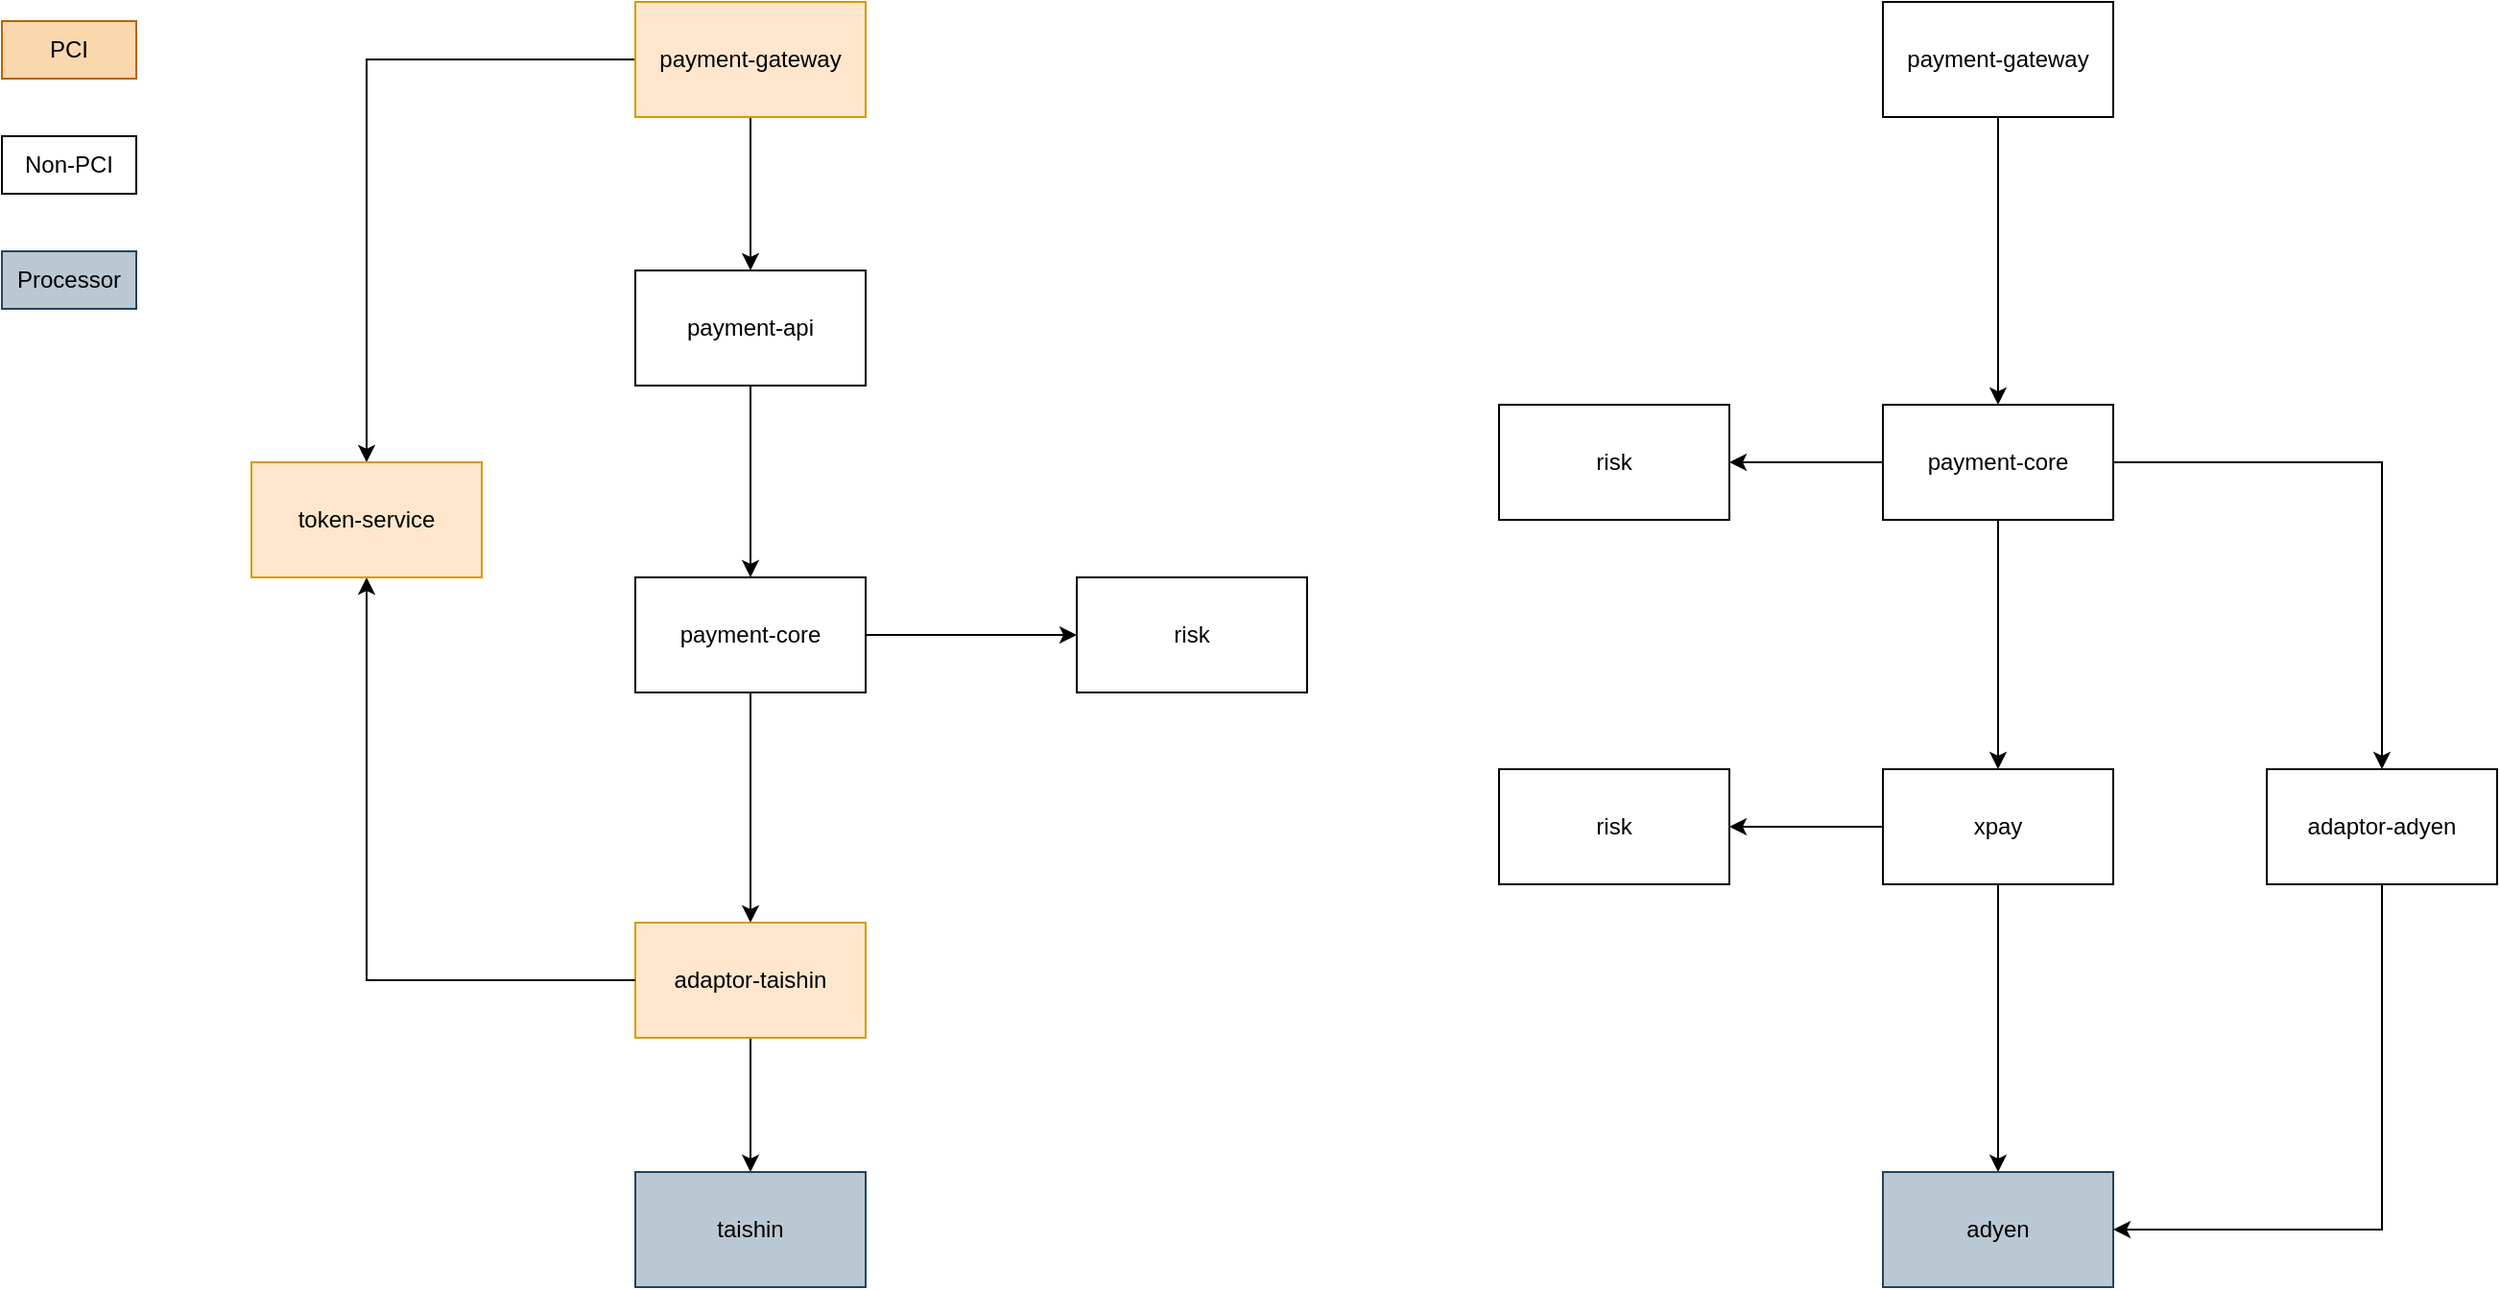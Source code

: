 <mxfile version="14.1.8" type="github" pages="2">
  <diagram id="cVjxZzLwL_wyQ9B9aP87" name="Page-1">
    <mxGraphModel dx="2253" dy="794" grid="1" gridSize="10" guides="1" tooltips="1" connect="1" arrows="1" fold="1" page="1" pageScale="1" pageWidth="827" pageHeight="1169" math="0" shadow="0">
      <root>
        <mxCell id="0" />
        <mxCell id="1" parent="0" />
        <mxCell id="SQP7NyI5JBbKgjoR2qbi-1" style="edgeStyle=orthogonalEdgeStyle;rounded=0;orthogonalLoop=1;jettySize=auto;html=1;" parent="1" source="SQP7NyI5JBbKgjoR2qbi-3" target="SQP7NyI5JBbKgjoR2qbi-5" edge="1">
          <mxGeometry relative="1" as="geometry" />
        </mxCell>
        <mxCell id="SQP7NyI5JBbKgjoR2qbi-2" value="" style="edgeStyle=orthogonalEdgeStyle;rounded=0;orthogonalLoop=1;jettySize=auto;html=1;" parent="1" source="SQP7NyI5JBbKgjoR2qbi-3" target="SQP7NyI5JBbKgjoR2qbi-15" edge="1">
          <mxGeometry relative="1" as="geometry" />
        </mxCell>
        <mxCell id="SQP7NyI5JBbKgjoR2qbi-3" value="payment-gateway" style="rounded=0;whiteSpace=wrap;html=1;fillColor=#ffe6cc;strokeColor=#d79b00;" parent="1" vertex="1">
          <mxGeometry x="220" y="150" width="120" height="60" as="geometry" />
        </mxCell>
        <mxCell id="SQP7NyI5JBbKgjoR2qbi-4" style="edgeStyle=orthogonalEdgeStyle;rounded=0;orthogonalLoop=1;jettySize=auto;html=1;" parent="1" source="SQP7NyI5JBbKgjoR2qbi-5" target="SQP7NyI5JBbKgjoR2qbi-7" edge="1">
          <mxGeometry relative="1" as="geometry" />
        </mxCell>
        <mxCell id="SQP7NyI5JBbKgjoR2qbi-5" value="payment-api" style="rounded=0;whiteSpace=wrap;html=1;" parent="1" vertex="1">
          <mxGeometry x="220" y="290" width="120" height="60" as="geometry" />
        </mxCell>
        <mxCell id="KKr9l_-_Govl5GcWk3-B-1" style="edgeStyle=orthogonalEdgeStyle;rounded=0;orthogonalLoop=1;jettySize=auto;html=1;" parent="1" source="SQP7NyI5JBbKgjoR2qbi-7" target="SQP7NyI5JBbKgjoR2qbi-12" edge="1">
          <mxGeometry relative="1" as="geometry" />
        </mxCell>
        <mxCell id="SQP7NyI5JBbKgjoR2qbi-7" value="payment-core" style="rounded=0;whiteSpace=wrap;html=1;" parent="1" vertex="1">
          <mxGeometry x="220" y="450" width="120" height="60" as="geometry" />
        </mxCell>
        <mxCell id="SQP7NyI5JBbKgjoR2qbi-9" value="" style="edgeStyle=orthogonalEdgeStyle;rounded=0;orthogonalLoop=1;jettySize=auto;html=1;exitX=1;exitY=0.5;exitDx=0;exitDy=0;" parent="1" source="SQP7NyI5JBbKgjoR2qbi-7" target="SQP7NyI5JBbKgjoR2qbi-31" edge="1">
          <mxGeometry relative="1" as="geometry">
            <mxPoint x="340" y="540" as="sourcePoint" />
          </mxGeometry>
        </mxCell>
        <mxCell id="SQP7NyI5JBbKgjoR2qbi-11" style="edgeStyle=orthogonalEdgeStyle;rounded=0;orthogonalLoop=1;jettySize=auto;html=1;" parent="1" source="SQP7NyI5JBbKgjoR2qbi-12" target="SQP7NyI5JBbKgjoR2qbi-14" edge="1">
          <mxGeometry relative="1" as="geometry" />
        </mxCell>
        <mxCell id="SQP7NyI5JBbKgjoR2qbi-12" value="adaptor-taishin" style="rounded=0;whiteSpace=wrap;html=1;fillColor=#ffe6cc;strokeColor=#d79b00;" parent="1" vertex="1">
          <mxGeometry x="220" y="630" width="120" height="60" as="geometry" />
        </mxCell>
        <mxCell id="SQP7NyI5JBbKgjoR2qbi-13" style="edgeStyle=orthogonalEdgeStyle;rounded=0;orthogonalLoop=1;jettySize=auto;html=1;" parent="1" source="SQP7NyI5JBbKgjoR2qbi-12" target="SQP7NyI5JBbKgjoR2qbi-15" edge="1">
          <mxGeometry relative="1" as="geometry" />
        </mxCell>
        <mxCell id="SQP7NyI5JBbKgjoR2qbi-14" value="taishin" style="rounded=0;whiteSpace=wrap;html=1;fillColor=#bac8d3;strokeColor=#23445d;" parent="1" vertex="1">
          <mxGeometry x="220" y="760" width="120" height="60" as="geometry" />
        </mxCell>
        <mxCell id="SQP7NyI5JBbKgjoR2qbi-15" value="token-service" style="rounded=0;whiteSpace=wrap;html=1;fillColor=#ffe6cc;strokeColor=#d79b00;" parent="1" vertex="1">
          <mxGeometry x="20" y="390" width="120" height="60" as="geometry" />
        </mxCell>
        <mxCell id="SQP7NyI5JBbKgjoR2qbi-16" value="" style="edgeStyle=orthogonalEdgeStyle;rounded=0;orthogonalLoop=1;jettySize=auto;html=1;" parent="1" source="SQP7NyI5JBbKgjoR2qbi-17" target="SQP7NyI5JBbKgjoR2qbi-21" edge="1">
          <mxGeometry relative="1" as="geometry" />
        </mxCell>
        <mxCell id="SQP7NyI5JBbKgjoR2qbi-17" value="payment-gateway" style="rounded=0;whiteSpace=wrap;html=1;" parent="1" vertex="1">
          <mxGeometry x="870" y="150" width="120" height="60" as="geometry" />
        </mxCell>
        <mxCell id="SQP7NyI5JBbKgjoR2qbi-18" value="" style="edgeStyle=orthogonalEdgeStyle;rounded=0;orthogonalLoop=1;jettySize=auto;html=1;" parent="1" source="SQP7NyI5JBbKgjoR2qbi-21" target="SQP7NyI5JBbKgjoR2qbi-24" edge="1">
          <mxGeometry relative="1" as="geometry" />
        </mxCell>
        <mxCell id="SQP7NyI5JBbKgjoR2qbi-19" style="edgeStyle=orthogonalEdgeStyle;rounded=0;orthogonalLoop=1;jettySize=auto;html=1;" parent="1" source="SQP7NyI5JBbKgjoR2qbi-21" target="SQP7NyI5JBbKgjoR2qbi-30" edge="1">
          <mxGeometry relative="1" as="geometry" />
        </mxCell>
        <mxCell id="SQP7NyI5JBbKgjoR2qbi-20" value="" style="edgeStyle=orthogonalEdgeStyle;rounded=0;orthogonalLoop=1;jettySize=auto;html=1;" parent="1" source="SQP7NyI5JBbKgjoR2qbi-21" target="SQP7NyI5JBbKgjoR2qbi-33" edge="1">
          <mxGeometry relative="1" as="geometry" />
        </mxCell>
        <mxCell id="SQP7NyI5JBbKgjoR2qbi-21" value="payment-core" style="rounded=0;whiteSpace=wrap;html=1;" parent="1" vertex="1">
          <mxGeometry x="870" y="360" width="120" height="60" as="geometry" />
        </mxCell>
        <mxCell id="SQP7NyI5JBbKgjoR2qbi-22" value="" style="edgeStyle=orthogonalEdgeStyle;rounded=0;orthogonalLoop=1;jettySize=auto;html=1;" parent="1" source="SQP7NyI5JBbKgjoR2qbi-24" target="SQP7NyI5JBbKgjoR2qbi-25" edge="1">
          <mxGeometry relative="1" as="geometry" />
        </mxCell>
        <mxCell id="SQP7NyI5JBbKgjoR2qbi-23" value="" style="edgeStyle=orthogonalEdgeStyle;rounded=0;orthogonalLoop=1;jettySize=auto;html=1;" parent="1" source="SQP7NyI5JBbKgjoR2qbi-24" target="SQP7NyI5JBbKgjoR2qbi-32" edge="1">
          <mxGeometry relative="1" as="geometry" />
        </mxCell>
        <mxCell id="SQP7NyI5JBbKgjoR2qbi-24" value="xpay" style="rounded=0;whiteSpace=wrap;html=1;" parent="1" vertex="1">
          <mxGeometry x="870" y="550" width="120" height="60" as="geometry" />
        </mxCell>
        <mxCell id="SQP7NyI5JBbKgjoR2qbi-25" value="adyen" style="rounded=0;whiteSpace=wrap;html=1;fillColor=#bac8d3;strokeColor=#23445d;" parent="1" vertex="1">
          <mxGeometry x="870" y="760" width="120" height="60" as="geometry" />
        </mxCell>
        <mxCell id="SQP7NyI5JBbKgjoR2qbi-26" value="PCI" style="rounded=0;whiteSpace=wrap;html=1;strokeColor=#b46504;fillColor=#fad7ac;" parent="1" vertex="1">
          <mxGeometry x="-110" y="160" width="70" height="30" as="geometry" />
        </mxCell>
        <mxCell id="SQP7NyI5JBbKgjoR2qbi-27" value="Non-PCI" style="rounded=0;whiteSpace=wrap;html=1;" parent="1" vertex="1">
          <mxGeometry x="-110" y="220" width="70" height="30" as="geometry" />
        </mxCell>
        <mxCell id="SQP7NyI5JBbKgjoR2qbi-28" value="Processor" style="rounded=0;whiteSpace=wrap;html=1;fillColor=#bac8d3;strokeColor=#23445d;" parent="1" vertex="1">
          <mxGeometry x="-110" y="280" width="70" height="30" as="geometry" />
        </mxCell>
        <mxCell id="SQP7NyI5JBbKgjoR2qbi-29" style="edgeStyle=orthogonalEdgeStyle;rounded=0;orthogonalLoop=1;jettySize=auto;html=1;" parent="1" source="SQP7NyI5JBbKgjoR2qbi-30" target="SQP7NyI5JBbKgjoR2qbi-25" edge="1">
          <mxGeometry relative="1" as="geometry">
            <Array as="points">
              <mxPoint x="1130" y="790" />
            </Array>
          </mxGeometry>
        </mxCell>
        <mxCell id="SQP7NyI5JBbKgjoR2qbi-30" value="adaptor-adyen" style="rounded=0;whiteSpace=wrap;html=1;" parent="1" vertex="1">
          <mxGeometry x="1070" y="550" width="120" height="60" as="geometry" />
        </mxCell>
        <mxCell id="SQP7NyI5JBbKgjoR2qbi-31" value="risk" style="rounded=0;whiteSpace=wrap;html=1;" parent="1" vertex="1">
          <mxGeometry x="450" y="450" width="120" height="60" as="geometry" />
        </mxCell>
        <mxCell id="SQP7NyI5JBbKgjoR2qbi-32" value="risk" style="rounded=0;whiteSpace=wrap;html=1;" parent="1" vertex="1">
          <mxGeometry x="670" y="550" width="120" height="60" as="geometry" />
        </mxCell>
        <mxCell id="SQP7NyI5JBbKgjoR2qbi-33" value="risk" style="rounded=0;whiteSpace=wrap;html=1;" parent="1" vertex="1">
          <mxGeometry x="670" y="360" width="120" height="60" as="geometry" />
        </mxCell>
      </root>
    </mxGraphModel>
  </diagram>
  <diagram id="jRmJMZqvgI9TjXQ9TuZf" name="Page-2">
    <mxGraphModel dx="1026" dy="1194" grid="1" gridSize="10" guides="1" tooltips="1" connect="1" arrows="1" fold="1" page="0" pageScale="1" pageWidth="827" pageHeight="1169" math="0" shadow="0">
      <root>
        <mxCell id="8s_jQDS1ty3zFgQ5Uoqw-0" />
        <mxCell id="8s_jQDS1ty3zFgQ5Uoqw-1" parent="8s_jQDS1ty3zFgQ5Uoqw-0" />
        <mxCell id="AE8oVQk_Y-hZ0B_NTPro-13" value="" style="edgeStyle=orthogonalEdgeStyle;rounded=0;orthogonalLoop=1;jettySize=auto;html=1;" edge="1" parent="8s_jQDS1ty3zFgQ5Uoqw-1" source="AE8oVQk_Y-hZ0B_NTPro-0" target="AE8oVQk_Y-hZ0B_NTPro-12">
          <mxGeometry relative="1" as="geometry">
            <Array as="points">
              <mxPoint x="910" y="610" />
            </Array>
          </mxGeometry>
        </mxCell>
        <mxCell id="AE8oVQk_Y-hZ0B_NTPro-14" value="confirm" style="edgeLabel;html=1;align=center;verticalAlign=middle;resizable=0;points=[];" vertex="1" connectable="0" parent="AE8oVQk_Y-hZ0B_NTPro-13">
          <mxGeometry x="-0.05" y="1" relative="1" as="geometry">
            <mxPoint x="-1" y="-31" as="offset" />
          </mxGeometry>
        </mxCell>
        <mxCell id="AE8oVQk_Y-hZ0B_NTPro-33" style="edgeStyle=orthogonalEdgeStyle;rounded=0;orthogonalLoop=1;jettySize=auto;html=1;" edge="1" parent="8s_jQDS1ty3zFgQ5Uoqw-1" source="AE8oVQk_Y-hZ0B_NTPro-0" target="AE8oVQk_Y-hZ0B_NTPro-1">
          <mxGeometry relative="1" as="geometry" />
        </mxCell>
        <mxCell id="AE8oVQk_Y-hZ0B_NTPro-48" value="Confirm/Cancel" style="edgeLabel;html=1;align=center;verticalAlign=middle;resizable=0;points=[];" vertex="1" connectable="0" parent="AE8oVQk_Y-hZ0B_NTPro-33">
          <mxGeometry x="-0.117" y="-1" relative="1" as="geometry">
            <mxPoint as="offset" />
          </mxGeometry>
        </mxCell>
        <mxCell id="AE8oVQk_Y-hZ0B_NTPro-43" style="edgeStyle=orthogonalEdgeStyle;rounded=0;orthogonalLoop=1;jettySize=auto;html=1;" edge="1" parent="8s_jQDS1ty3zFgQ5Uoqw-1" source="AE8oVQk_Y-hZ0B_NTPro-0" target="AE8oVQk_Y-hZ0B_NTPro-44">
          <mxGeometry relative="1" as="geometry">
            <mxPoint x="1130" y="650" as="targetPoint" />
            <Array as="points">
              <mxPoint x="910" y="220" />
              <mxPoint x="910" y="220" />
            </Array>
          </mxGeometry>
        </mxCell>
        <mxCell id="AE8oVQk_Y-hZ0B_NTPro-47" value="Refund" style="edgeLabel;html=1;align=center;verticalAlign=middle;resizable=0;points=[];" vertex="1" connectable="0" parent="AE8oVQk_Y-hZ0B_NTPro-43">
          <mxGeometry x="0.099" y="1" relative="1" as="geometry">
            <mxPoint y="73" as="offset" />
          </mxGeometry>
        </mxCell>
        <mxCell id="AE8oVQk_Y-hZ0B_NTPro-0" value="payment-order" style="rounded=0;whiteSpace=wrap;html=1;fillColor=#ffe6cc;strokeColor=#d79b00;" vertex="1" parent="8s_jQDS1ty3zFgQ5Uoqw-1">
          <mxGeometry x="850" y="250" width="120" height="60" as="geometry" />
        </mxCell>
        <mxCell id="AE8oVQk_Y-hZ0B_NTPro-8" value="" style="edgeStyle=orthogonalEdgeStyle;rounded=0;orthogonalLoop=1;jettySize=auto;html=1;" edge="1" parent="8s_jQDS1ty3zFgQ5Uoqw-1" source="AE8oVQk_Y-hZ0B_NTPro-1" target="AE8oVQk_Y-hZ0B_NTPro-7">
          <mxGeometry relative="1" as="geometry">
            <Array as="points">
              <mxPoint x="1150" y="80" />
            </Array>
          </mxGeometry>
        </mxCell>
        <mxCell id="AE8oVQk_Y-hZ0B_NTPro-26" value="Auth" style="edgeLabel;html=1;align=center;verticalAlign=middle;resizable=0;points=[];" vertex="1" connectable="0" parent="AE8oVQk_Y-hZ0B_NTPro-8">
          <mxGeometry x="0.385" relative="1" as="geometry">
            <mxPoint x="18" as="offset" />
          </mxGeometry>
        </mxCell>
        <mxCell id="AE8oVQk_Y-hZ0B_NTPro-10" value="" style="edgeStyle=orthogonalEdgeStyle;rounded=0;orthogonalLoop=1;jettySize=auto;html=1;" edge="1" parent="8s_jQDS1ty3zFgQ5Uoqw-1" source="AE8oVQk_Y-hZ0B_NTPro-1" target="AE8oVQk_Y-hZ0B_NTPro-9">
          <mxGeometry relative="1" as="geometry">
            <Array as="points">
              <mxPoint x="1150" y="180" />
            </Array>
          </mxGeometry>
        </mxCell>
        <mxCell id="AE8oVQk_Y-hZ0B_NTPro-27" value="Auth" style="edgeLabel;html=1;align=center;verticalAlign=middle;resizable=0;points=[];" vertex="1" connectable="0" parent="AE8oVQk_Y-hZ0B_NTPro-10">
          <mxGeometry x="-0.1" y="2" relative="1" as="geometry">
            <mxPoint x="57" y="2" as="offset" />
          </mxGeometry>
        </mxCell>
        <mxCell id="AE8oVQk_Y-hZ0B_NTPro-31" style="edgeStyle=orthogonalEdgeStyle;rounded=0;orthogonalLoop=1;jettySize=auto;html=1;" edge="1" parent="8s_jQDS1ty3zFgQ5Uoqw-1" source="AE8oVQk_Y-hZ0B_NTPro-1" target="AE8oVQk_Y-hZ0B_NTPro-28">
          <mxGeometry relative="1" as="geometry">
            <Array as="points">
              <mxPoint x="1260" y="280" />
              <mxPoint x="1260" y="280" />
            </Array>
          </mxGeometry>
        </mxCell>
        <mxCell id="AE8oVQk_Y-hZ0B_NTPro-32" value="Capture" style="edgeLabel;html=1;align=center;verticalAlign=middle;resizable=0;points=[];" vertex="1" connectable="0" parent="AE8oVQk_Y-hZ0B_NTPro-31">
          <mxGeometry x="0.408" y="3" relative="1" as="geometry">
            <mxPoint x="-24" y="3" as="offset" />
          </mxGeometry>
        </mxCell>
        <mxCell id="AE8oVQk_Y-hZ0B_NTPro-40" style="edgeStyle=orthogonalEdgeStyle;rounded=0;orthogonalLoop=1;jettySize=auto;html=1;" edge="1" parent="8s_jQDS1ty3zFgQ5Uoqw-1" source="AE8oVQk_Y-hZ0B_NTPro-1" target="AE8oVQk_Y-hZ0B_NTPro-39">
          <mxGeometry relative="1" as="geometry">
            <Array as="points">
              <mxPoint x="1150" y="490" />
            </Array>
          </mxGeometry>
        </mxCell>
        <mxCell id="AE8oVQk_Y-hZ0B_NTPro-41" value="Cancel" style="edgeLabel;html=1;align=center;verticalAlign=middle;resizable=0;points=[];" vertex="1" connectable="0" parent="AE8oVQk_Y-hZ0B_NTPro-40">
          <mxGeometry x="0.587" y="-1" relative="1" as="geometry">
            <mxPoint x="-16" y="-1" as="offset" />
          </mxGeometry>
        </mxCell>
        <mxCell id="AE8oVQk_Y-hZ0B_NTPro-1" value="payment-attempt" style="rounded=0;whiteSpace=wrap;html=1;fillColor=#dae8fc;strokeColor=#6c8ebf;" vertex="1" parent="8s_jQDS1ty3zFgQ5Uoqw-1">
          <mxGeometry x="1090" y="250" width="120" height="60" as="geometry" />
        </mxCell>
        <mxCell id="AE8oVQk_Y-hZ0B_NTPro-7" value="payment-direcitve" style="rounded=0;whiteSpace=wrap;html=1;" vertex="1" parent="8s_jQDS1ty3zFgQ5Uoqw-1">
          <mxGeometry x="1330" y="50" width="120" height="60" as="geometry" />
        </mxCell>
        <mxCell id="AE8oVQk_Y-hZ0B_NTPro-35" value="例" style="edgeStyle=orthogonalEdgeStyle;rounded=0;orthogonalLoop=1;jettySize=auto;html=1;" edge="1" parent="8s_jQDS1ty3zFgQ5Uoqw-1" source="AE8oVQk_Y-hZ0B_NTPro-9" target="AE8oVQk_Y-hZ0B_NTPro-34">
          <mxGeometry relative="1" as="geometry" />
        </mxCell>
        <mxCell id="AE8oVQk_Y-hZ0B_NTPro-9" value="payment-direcitve" style="rounded=0;whiteSpace=wrap;html=1;" vertex="1" parent="8s_jQDS1ty3zFgQ5Uoqw-1">
          <mxGeometry x="1330" y="150" width="120" height="60" as="geometry" />
        </mxCell>
        <mxCell id="AE8oVQk_Y-hZ0B_NTPro-25" style="edgeStyle=orthogonalEdgeStyle;rounded=0;orthogonalLoop=1;jettySize=auto;html=1;" edge="1" parent="8s_jQDS1ty3zFgQ5Uoqw-1" source="AE8oVQk_Y-hZ0B_NTPro-12" target="AE8oVQk_Y-hZ0B_NTPro-24">
          <mxGeometry relative="1" as="geometry" />
        </mxCell>
        <mxCell id="qpmsqprhgQ6LBomJ-GZK-1" value="" style="edgeStyle=orthogonalEdgeStyle;rounded=0;orthogonalLoop=1;jettySize=auto;html=1;" edge="1" parent="8s_jQDS1ty3zFgQ5Uoqw-1" source="AE8oVQk_Y-hZ0B_NTPro-12" target="qpmsqprhgQ6LBomJ-GZK-0">
          <mxGeometry relative="1" as="geometry" />
        </mxCell>
        <mxCell id="AE8oVQk_Y-hZ0B_NTPro-12" value="payment-attempt" style="rounded=0;whiteSpace=wrap;html=1;fillColor=#dae8fc;strokeColor=#6c8ebf;" vertex="1" parent="8s_jQDS1ty3zFgQ5Uoqw-1">
          <mxGeometry x="1090" y="580" width="120" height="60" as="geometry" />
        </mxCell>
        <mxCell id="AE8oVQk_Y-hZ0B_NTPro-24" value="&lt;b&gt;例：&lt;/b&gt;&lt;br&gt;第一次支付失败，用户换卡支付" style="text;html=1;strokeColor=none;fillColor=none;align=center;verticalAlign=middle;whiteSpace=wrap;rounded=0;" vertex="1" parent="8s_jQDS1ty3zFgQ5Uoqw-1">
          <mxGeometry x="1340" y="585" width="100" height="50" as="geometry" />
        </mxCell>
        <mxCell id="AE8oVQk_Y-hZ0B_NTPro-28" value="payment-direcitve" style="rounded=0;whiteSpace=wrap;html=1;" vertex="1" parent="8s_jQDS1ty3zFgQ5Uoqw-1">
          <mxGeometry x="1330" y="250" width="120" height="60" as="geometry" />
        </mxCell>
        <mxCell id="AE8oVQk_Y-hZ0B_NTPro-34" value="渠道不可用，&lt;br&gt;core进行换渠道支付" style="text;html=1;strokeColor=none;fillColor=none;align=center;verticalAlign=middle;whiteSpace=wrap;rounded=0;" vertex="1" parent="8s_jQDS1ty3zFgQ5Uoqw-1">
          <mxGeometry x="1580" y="152.5" width="100" height="55" as="geometry" />
        </mxCell>
        <mxCell id="AE8oVQk_Y-hZ0B_NTPro-36" value="payment-direcitve" style="rounded=0;whiteSpace=wrap;html=1;" vertex="1" parent="8s_jQDS1ty3zFgQ5Uoqw-1">
          <mxGeometry x="1330" y="350" width="120" height="60" as="geometry" />
        </mxCell>
        <mxCell id="AE8oVQk_Y-hZ0B_NTPro-37" style="edgeStyle=orthogonalEdgeStyle;rounded=0;orthogonalLoop=1;jettySize=auto;html=1;" edge="1" parent="8s_jQDS1ty3zFgQ5Uoqw-1" source="AE8oVQk_Y-hZ0B_NTPro-1" target="AE8oVQk_Y-hZ0B_NTPro-36">
          <mxGeometry relative="1" as="geometry">
            <mxPoint x="1170" y="300" as="sourcePoint" />
            <mxPoint x="1340" y="380" as="targetPoint" />
            <Array as="points">
              <mxPoint x="1150" y="390" />
            </Array>
          </mxGeometry>
        </mxCell>
        <mxCell id="AE8oVQk_Y-hZ0B_NTPro-38" value="Partial Capture" style="edgeLabel;html=1;align=center;verticalAlign=middle;resizable=0;points=[];" vertex="1" connectable="0" parent="AE8oVQk_Y-hZ0B_NTPro-37">
          <mxGeometry x="0.408" y="3" relative="1" as="geometry">
            <mxPoint x="-3" y="3" as="offset" />
          </mxGeometry>
        </mxCell>
        <mxCell id="AE8oVQk_Y-hZ0B_NTPro-39" value="payment-direcitve" style="rounded=0;whiteSpace=wrap;html=1;" vertex="1" parent="8s_jQDS1ty3zFgQ5Uoqw-1">
          <mxGeometry x="1330" y="460" width="120" height="60" as="geometry" />
        </mxCell>
        <mxCell id="AE8oVQk_Y-hZ0B_NTPro-46" value="" style="edgeStyle=orthogonalEdgeStyle;rounded=0;orthogonalLoop=1;jettySize=auto;html=1;" edge="1" parent="8s_jQDS1ty3zFgQ5Uoqw-1" source="AE8oVQk_Y-hZ0B_NTPro-44" target="AE8oVQk_Y-hZ0B_NTPro-45">
          <mxGeometry relative="1" as="geometry">
            <Array as="points">
              <mxPoint x="1190" y="-30" />
              <mxPoint x="1190" y="-30" />
            </Array>
          </mxGeometry>
        </mxCell>
        <mxCell id="AE8oVQk_Y-hZ0B_NTPro-44" value="refund" style="rounded=0;whiteSpace=wrap;html=1;fillColor=#fff2cc;strokeColor=#d6b656;" vertex="1" parent="8s_jQDS1ty3zFgQ5Uoqw-1">
          <mxGeometry x="1090" y="-60" width="120" height="60" as="geometry" />
        </mxCell>
        <mxCell id="AE8oVQk_Y-hZ0B_NTPro-45" value="payment-direcitve" style="rounded=0;whiteSpace=wrap;html=1;" vertex="1" parent="8s_jQDS1ty3zFgQ5Uoqw-1">
          <mxGeometry x="1330" y="-60" width="120" height="60" as="geometry" />
        </mxCell>
        <mxCell id="qpmsqprhgQ6LBomJ-GZK-0" value="payment-instrument" style="rounded=0;whiteSpace=wrap;html=1;fillColor=#e1d5e7;strokeColor=#9673a6;" vertex="1" parent="8s_jQDS1ty3zFgQ5Uoqw-1">
          <mxGeometry x="1090" y="700" width="120" height="60" as="geometry" />
        </mxCell>
        <mxCell id="qpmsqprhgQ6LBomJ-GZK-3" style="edgeStyle=orthogonalEdgeStyle;rounded=0;orthogonalLoop=1;jettySize=auto;html=1;" edge="1" parent="8s_jQDS1ty3zFgQ5Uoqw-1" source="qpmsqprhgQ6LBomJ-GZK-2" target="qpmsqprhgQ6LBomJ-GZK-0">
          <mxGeometry relative="1" as="geometry" />
        </mxCell>
        <mxCell id="qpmsqprhgQ6LBomJ-GZK-5" style="edgeStyle=orthogonalEdgeStyle;rounded=0;orthogonalLoop=1;jettySize=auto;html=1;" edge="1" parent="8s_jQDS1ty3zFgQ5Uoqw-1" source="qpmsqprhgQ6LBomJ-GZK-2" target="qpmsqprhgQ6LBomJ-GZK-4">
          <mxGeometry relative="1" as="geometry">
            <Array as="points">
              <mxPoint x="910" y="840" />
            </Array>
          </mxGeometry>
        </mxCell>
        <mxCell id="qpmsqprhgQ6LBomJ-GZK-6" style="edgeStyle=orthogonalEdgeStyle;rounded=0;orthogonalLoop=1;jettySize=auto;html=1;" edge="1" parent="8s_jQDS1ty3zFgQ5Uoqw-1" source="qpmsqprhgQ6LBomJ-GZK-2" target="AE8oVQk_Y-hZ0B_NTPro-0">
          <mxGeometry relative="1" as="geometry">
            <Array as="points">
              <mxPoint x="800" y="730" />
              <mxPoint x="800" y="280" />
            </Array>
          </mxGeometry>
        </mxCell>
        <mxCell id="qpmsqprhgQ6LBomJ-GZK-2" value="Customer" style="rounded=0;whiteSpace=wrap;html=1;fillColor=#e1d5e7;strokeColor=#9673a6;" vertex="1" parent="8s_jQDS1ty3zFgQ5Uoqw-1">
          <mxGeometry x="850" y="700" width="120" height="60" as="geometry" />
        </mxCell>
        <mxCell id="qpmsqprhgQ6LBomJ-GZK-4" value="payment-instrument" style="rounded=0;whiteSpace=wrap;html=1;fillColor=#e1d5e7;strokeColor=#9673a6;" vertex="1" parent="8s_jQDS1ty3zFgQ5Uoqw-1">
          <mxGeometry x="1090" y="810" width="120" height="60" as="geometry" />
        </mxCell>
      </root>
    </mxGraphModel>
  </diagram>
</mxfile>
